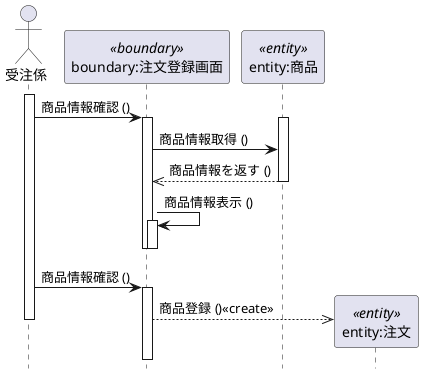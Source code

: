 @startuml 演習4-4
hide footbox
Actor 受注係 as order
participant "boundary:注文登録画面" as boundary <<boundary>>
participant "entity:商品" as entity <<entity>>
participant "entity:注文" as entity2 <<entity>>
activate order
order -> boundary: 商品情報確認 ()
activate boundary
activate entity
boundary -> entity: 商品情報取得 ()
entity -->> boundary: 商品情報を返す ()
deactivate entity
boundary -> boundary: 商品情報表示 ()
    activate boundary
deactivate boundary
deactivate boundary
order -> boundary: 商品情報確認 ()
activate boundary
create entity2
boundary -->> entity2: 商品登録 ()<<create>>
deactivate order
deactivate entity
@enduml